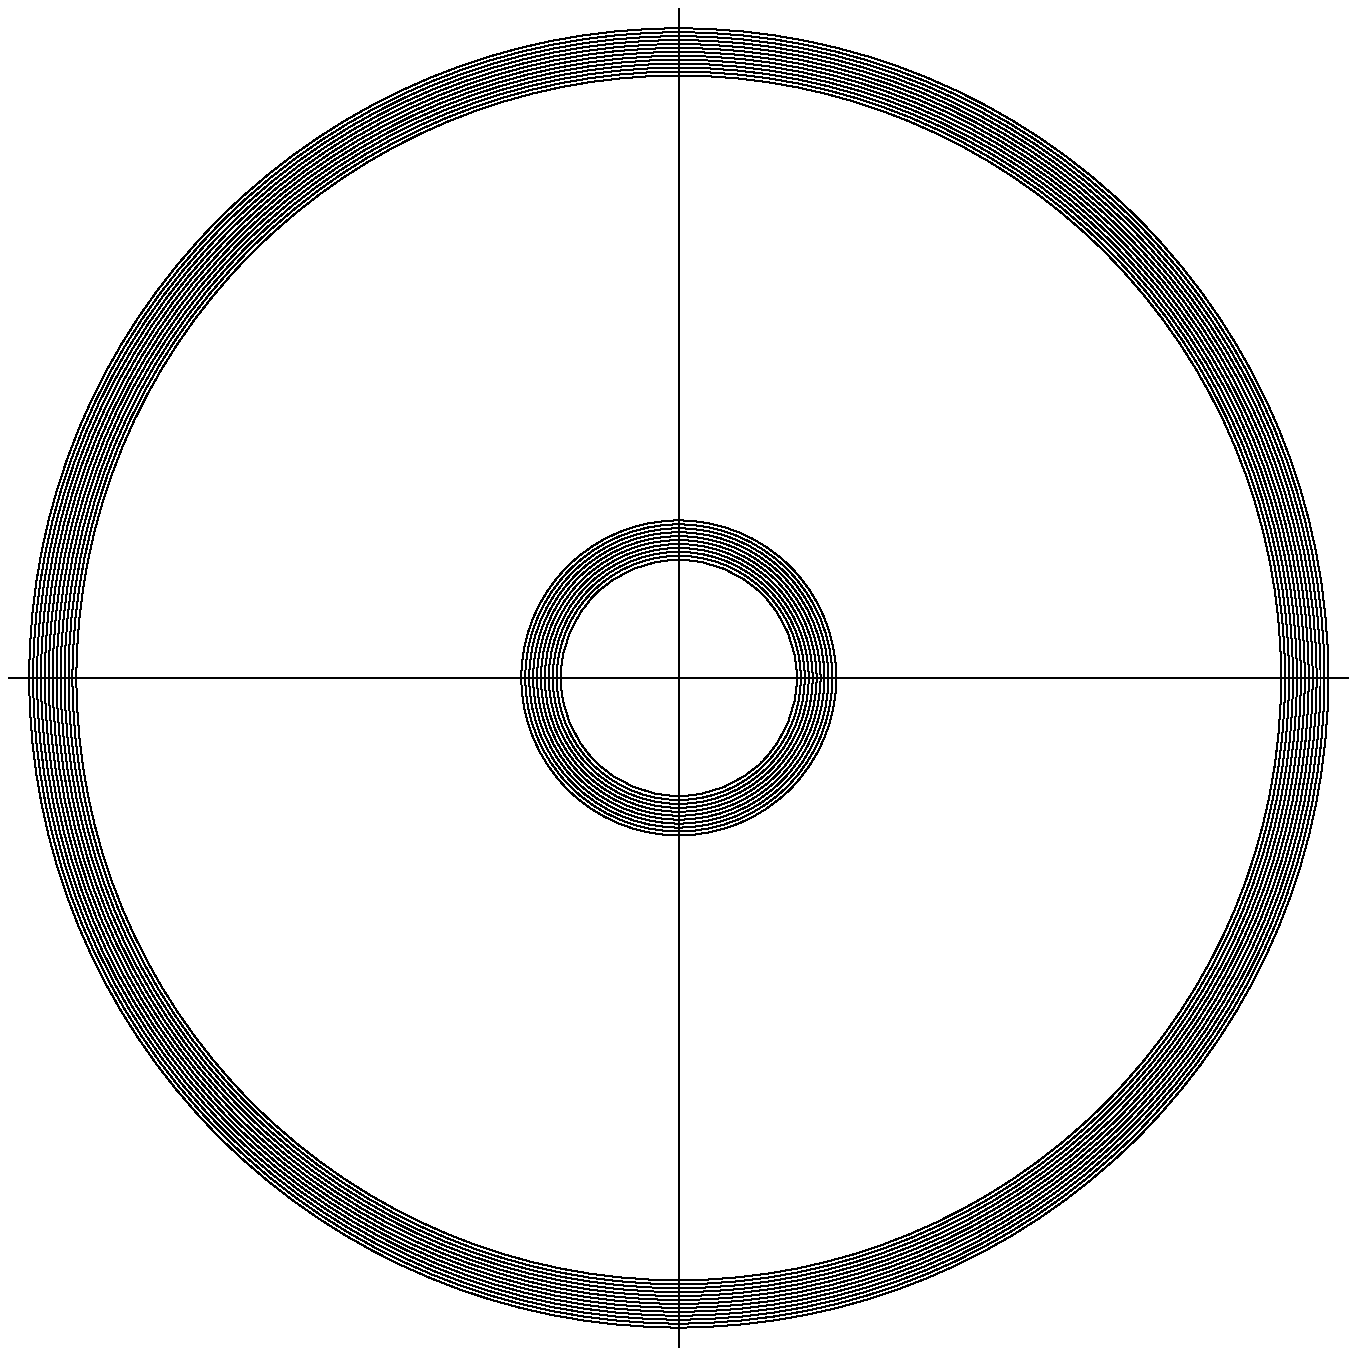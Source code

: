 pair thecenter;
thecenter = (105mm,150mm);

vardef instructio( expr rayc ) =
  draw fullcircle scaled rayc shifted thecenter
enddef;

beginfig(1);
  numeric i, u, maxray;
  u = 1mm;
  maxray = 85u;
  for i=30u step 1u until 40u:
    instructio( i );
  endfor;
  for i=153u step 1u until 165u:
    instructio( i );
  endfor;
  for i=0 step 90 until 270:
    draw thecenter--(thecenter+maxray*dir(i));
  endfor;
endfig;
end.